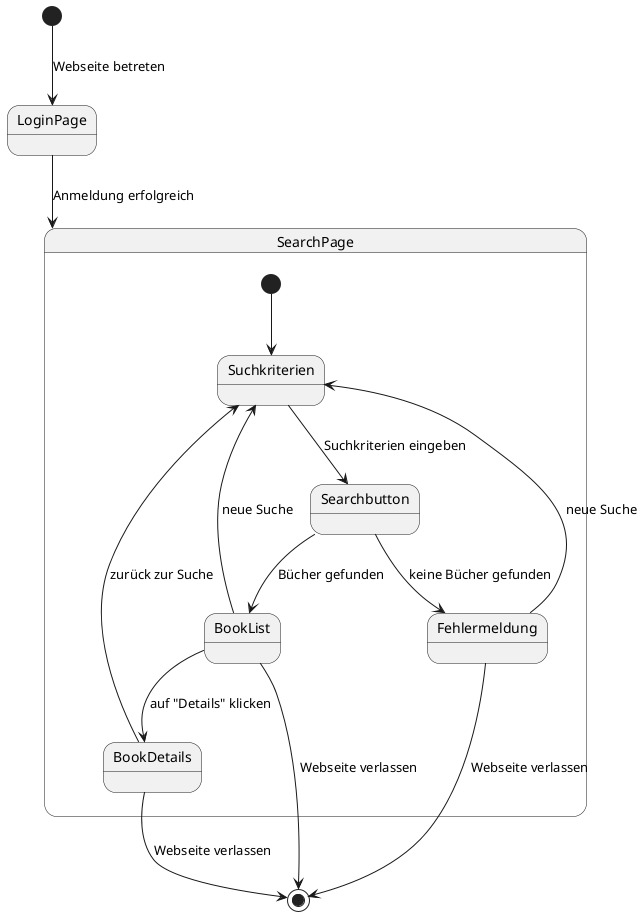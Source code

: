 @startuml Zustandsdiagramm für die Benutzernavigation eines Kunden auf der Website

[*] --> LoginPage: Webseite betreten
LoginPage --> SearchPage: Anmeldung erfolgreich

state SearchPage {
    [*] --> Suchkriterien
    Suchkriterien --> Searchbutton : Suchkriterien eingeben
    Searchbutton --> BookList : Bücher gefunden
    Searchbutton --> Fehlermeldung : keine Bücher gefunden

    BookList --> BookDetails : auf "Details" klicken
    BookList --> Suchkriterien : neue Suche

    Fehlermeldung --> Suchkriterien : neue Suche
}

BookDetails --> Suchkriterien : zurück zur Suche

BookDetails --> [*]: Webseite verlassen
Fehlermeldung --> [*]: Webseite verlassen
BookList --> [*]: Webseite verlassen
@enduml
